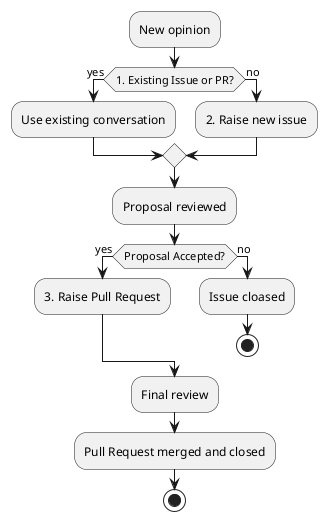 @startuml contributing-process

:New opinion;

if (1. Existing Issue or PR?) then (yes)
    :Use existing conversation;
else (no)
    :2. Raise new issue;
endif

:Proposal reviewed;

if (Proposal Accepted?) then (yes)
    :3. Raise Pull Request;
else (no)
    :Issue cloased;
    stop
endif

:Final review;

:Pull Request merged and closed;
stop

@enduml
